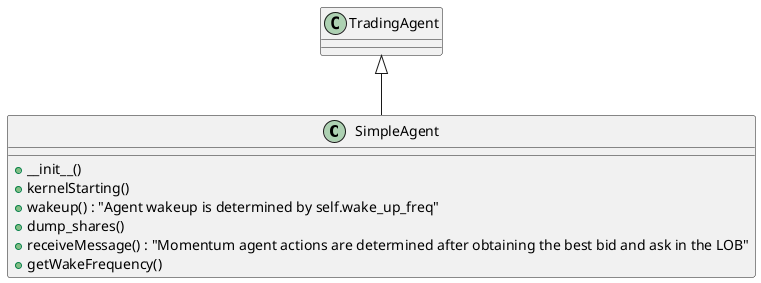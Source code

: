 @startuml
class SimpleAgent {
  + __init__()
  + kernelStarting()
  + wakeup() : "Agent wakeup is determined by self.wake_up_freq"
  + dump_shares()
  + receiveMessage() : "Momentum agent actions are determined after obtaining the best bid and ask in the LOB"
  + getWakeFrequency()
}
TradingAgent <|-- SimpleAgent
@enduml